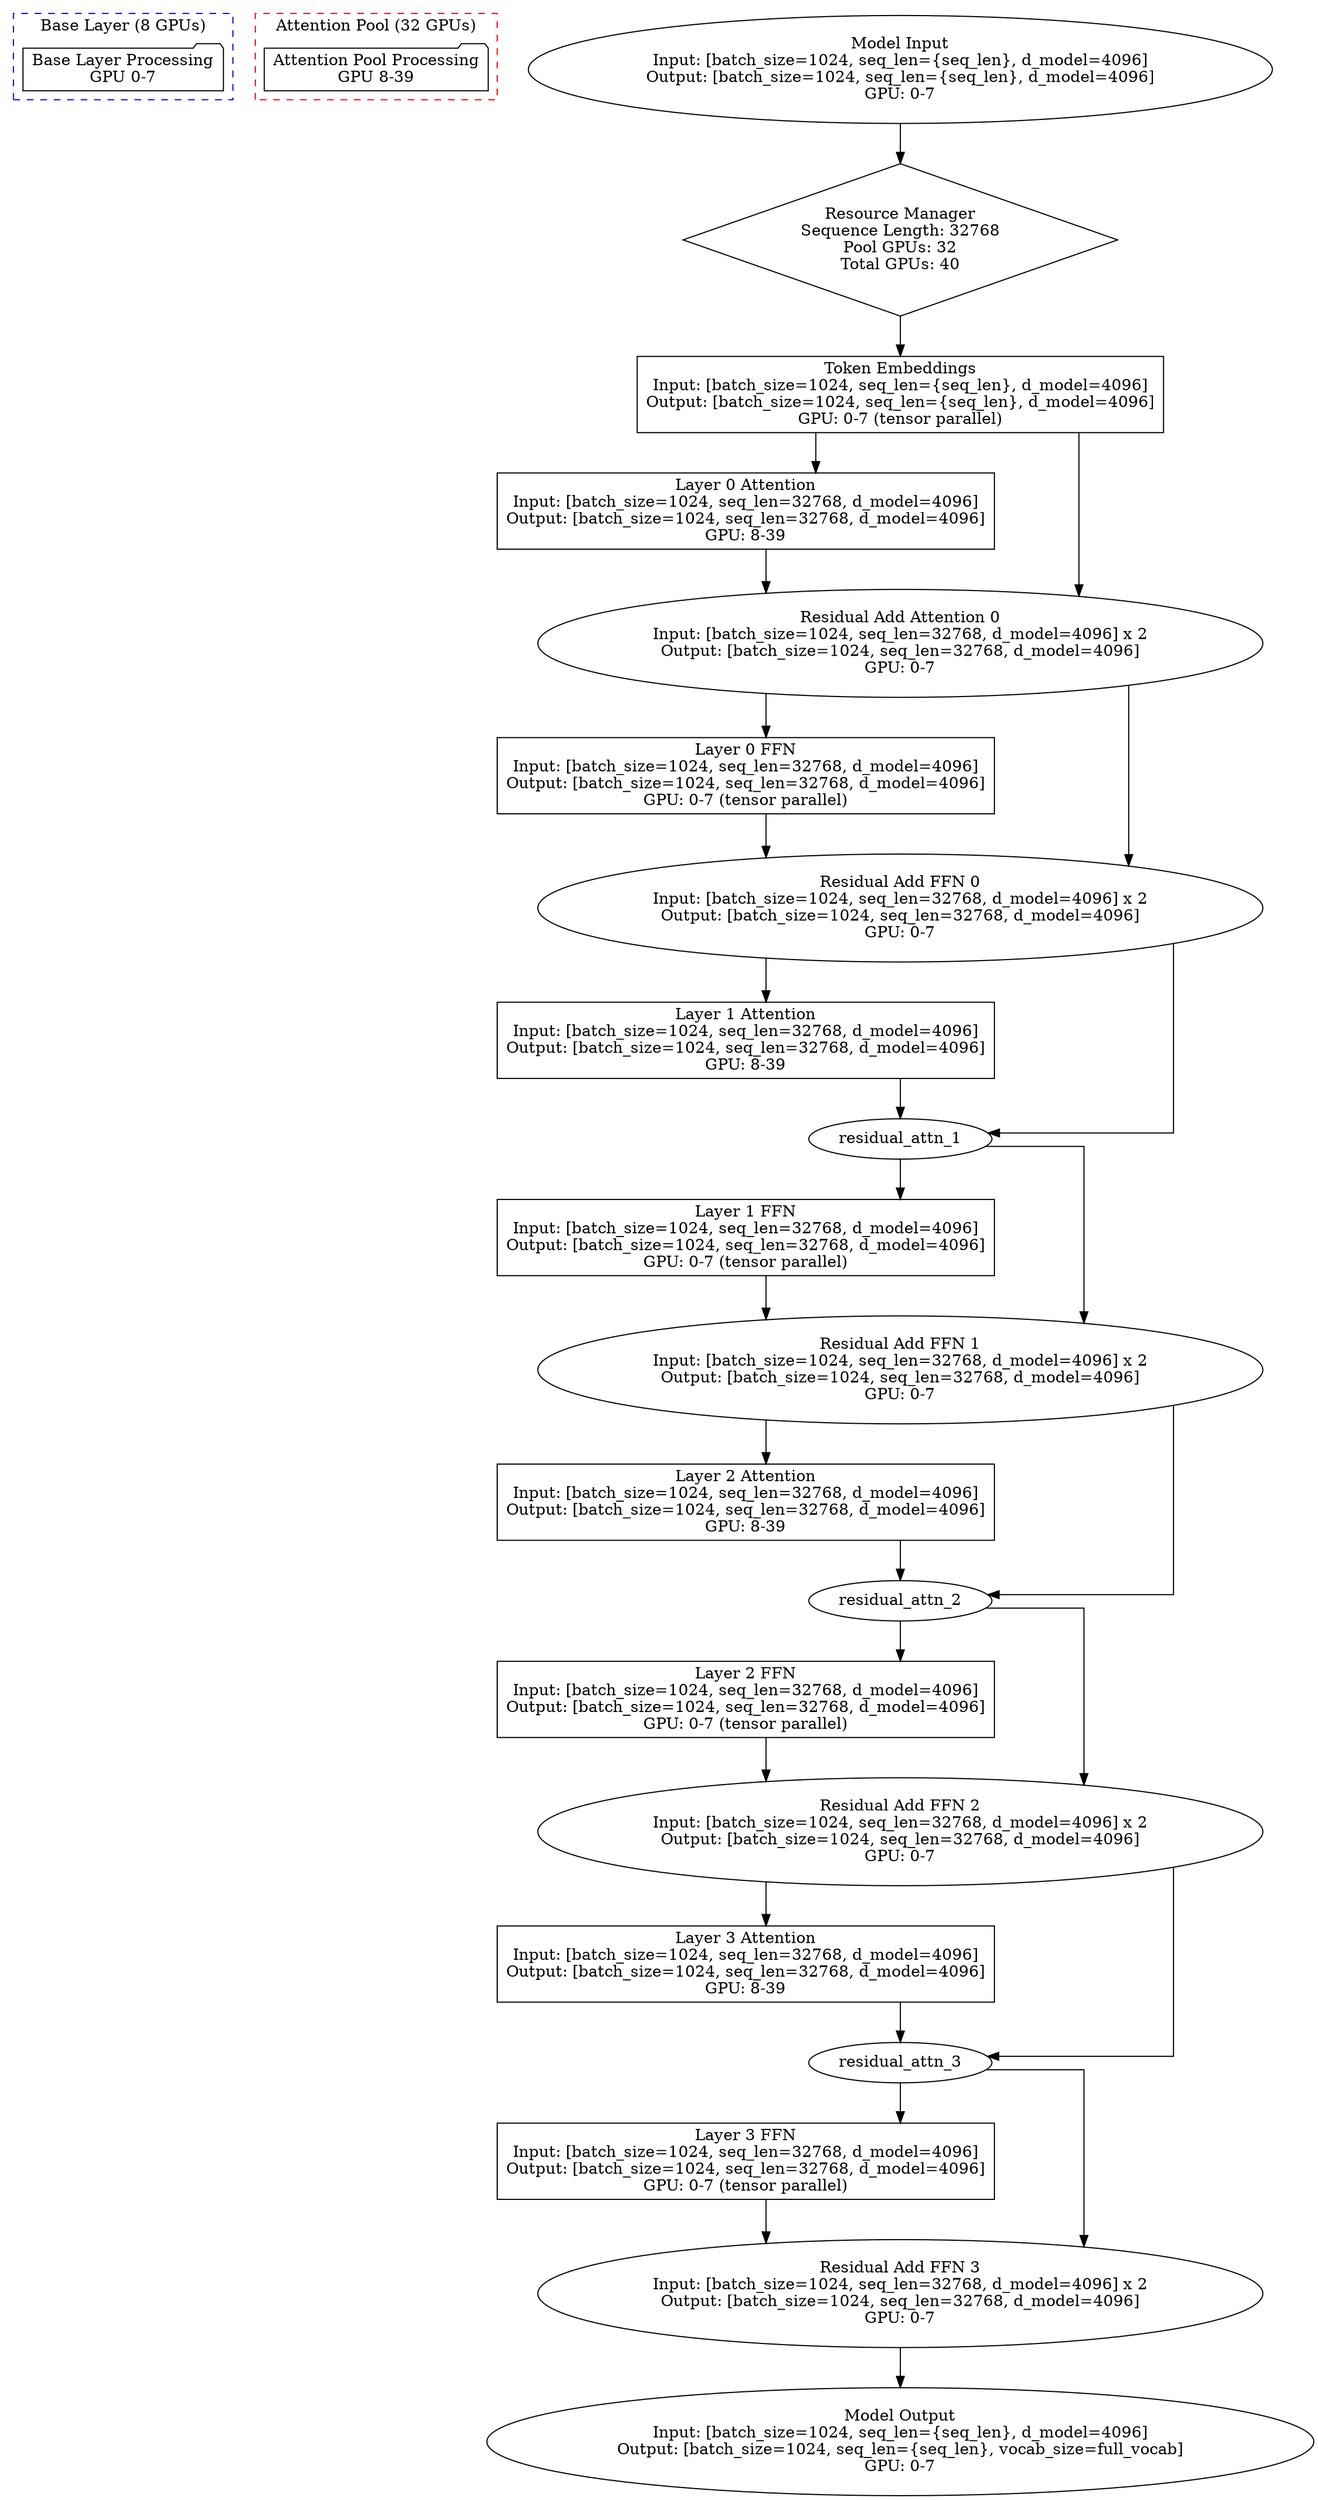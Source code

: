 // Complete FA Pool Deployment - 40 GPUs - SeqLen 32768
digraph {
	compound=true nodesep=0.5 rankdir=TB splines=ortho
	subgraph cluster_base {
		color=blue label="Base Layer (8 GPUs)" style=dashed
		base_start [label="Base Layer Processing\nGPU 0-7" shape=folder]
	}
	subgraph cluster_pool {
		color=red label="Attention Pool (32 GPUs)" style=dashed
		pool_start [label="Attention Pool Processing\nGPU 8-39" shape=folder]
	}
	input_total [label="Model Input\nInput: [batch_size=1024, seq_len={seq_len}, d_model=4096]\nOutput: [batch_size=1024, seq_len={seq_len}, d_model=4096]\nGPU: 0-7" fillcolor=lightgreen shape=ellipse]
	resource_manager [label="Resource Manager\nSequence Length: 32768\nPool GPUs: 32\nTotal GPUs: 40" fillcolor=gold shape=diamond]
	embeddings [label="Token Embeddings\nInput: [batch_size=1024, seq_len={seq_len}, d_model=4096]\nOutput: [batch_size=1024, seq_len={seq_len}, d_model=4096]\nGPU: 0-7 (tensor parallel)" fillcolor=lightblue shape=rectangle]
	attention_0 [label="Layer 0 Attention\nInput: [batch_size=1024, seq_len=32768, d_model=4096]\nOutput: [batch_size=1024, seq_len=32768, d_model=4096]\nGPU: 8-39" fillcolor=lightcoral shape=rectangle]
	ffn_0 [label="Layer 0 FFN\nInput: [batch_size=1024, seq_len=32768, d_model=4096]\nOutput: [batch_size=1024, seq_len=32768, d_model=4096]\nGPU: 0-7 (tensor parallel)" fillcolor=lightblue shape=rectangle]
	residual_attn_0 [label="Residual Add Attention 0\nInput: [batch_size=1024, seq_len=32768, d_model=4096] x 2\nOutput: [batch_size=1024, seq_len=32768, d_model=4096]\nGPU: 0-7" fillcolor=orange shape=ellipse]
	residual_ffN_0 [label="Residual Add FFN 0\nInput: [batch_size=1024, seq_len=32768, d_model=4096] x 2\nOutput: [batch_size=1024, seq_len=32768, d_model=4096]\nGPU: 0-7" fillcolor=orange shape=ellipse]
	attention_1 [label="Layer 1 Attention\nInput: [batch_size=1024, seq_len=32768, d_model=4096]\nOutput: [batch_size=1024, seq_len=32768, d_model=4096]\nGPU: 8-39" fillcolor=lightcoral shape=rectangle]
	ffn_1 [label="Layer 1 FFN\nInput: [batch_size=1024, seq_len=32768, d_model=4096]\nOutput: [batch_size=1024, seq_len=32768, d_model=4096]\nGPU: 0-7 (tensor parallel)" fillcolor=lightblue shape=rectangle]
	residual_ffN_1 [label="Residual Add FFN 1\nInput: [batch_size=1024, seq_len=32768, d_model=4096] x 2\nOutput: [batch_size=1024, seq_len=32768, d_model=4096]\nGPU: 0-7" fillcolor=orange shape=ellipse]
	attention_2 [label="Layer 2 Attention\nInput: [batch_size=1024, seq_len=32768, d_model=4096]\nOutput: [batch_size=1024, seq_len=32768, d_model=4096]\nGPU: 8-39" fillcolor=lightcoral shape=rectangle]
	ffn_2 [label="Layer 2 FFN\nInput: [batch_size=1024, seq_len=32768, d_model=4096]\nOutput: [batch_size=1024, seq_len=32768, d_model=4096]\nGPU: 0-7 (tensor parallel)" fillcolor=lightblue shape=rectangle]
	residual_ffN_2 [label="Residual Add FFN 2\nInput: [batch_size=1024, seq_len=32768, d_model=4096] x 2\nOutput: [batch_size=1024, seq_len=32768, d_model=4096]\nGPU: 0-7" fillcolor=orange shape=ellipse]
	attention_3 [label="Layer 3 Attention\nInput: [batch_size=1024, seq_len=32768, d_model=4096]\nOutput: [batch_size=1024, seq_len=32768, d_model=4096]\nGPU: 8-39" fillcolor=lightcoral shape=rectangle]
	ffn_3 [label="Layer 3 FFN\nInput: [batch_size=1024, seq_len=32768, d_model=4096]\nOutput: [batch_size=1024, seq_len=32768, d_model=4096]\nGPU: 0-7 (tensor parallel)" fillcolor=lightblue shape=rectangle]
	residual_ffN_3 [label="Residual Add FFN 3\nInput: [batch_size=1024, seq_len=32768, d_model=4096] x 2\nOutput: [batch_size=1024, seq_len=32768, d_model=4096]\nGPU: 0-7" fillcolor=orange shape=ellipse]
	output_total [label="Model Output\nInput: [batch_size=1024, seq_len={seq_len}, d_model=4096]\nOutput: [batch_size=1024, seq_len={seq_len}, vocab_size=full_vocab]\nGPU: 0-7" fillcolor=lightgreen shape=ellipse]
	input_total -> resource_manager
	resource_manager -> embeddings
	embeddings -> attention_0
	attention_0 -> residual_attn_0
	embeddings -> residual_attn_0
	residual_attn_0 -> ffn_0
	residual_attn_0 -> residual_ffN_0
	ffn_0 -> residual_ffN_0
	residual_ffN_0 -> attention_1
	attention_1 -> residual_attn_1
	residual_ffN_0 -> residual_attn_1
	residual_attn_1 -> ffn_1
	ffn_1 -> residual_ffN_1
	residual_attn_1 -> residual_ffN_1
	residual_ffN_1 -> attention_2
	attention_2 -> residual_attn_2
	residual_ffN_1 -> residual_attn_2
	residual_attn_2 -> ffn_2
	ffn_2 -> residual_ffN_2
	residual_attn_2 -> residual_ffN_2
	residual_ffN_2 -> attention_3
	attention_3 -> residual_attn_3
	residual_ffN_2 -> residual_attn_3
	residual_attn_3 -> ffn_3
	ffn_3 -> residual_ffN_3
	residual_attn_3 -> residual_ffN_3
	residual_ffN_3 -> output_total
}
